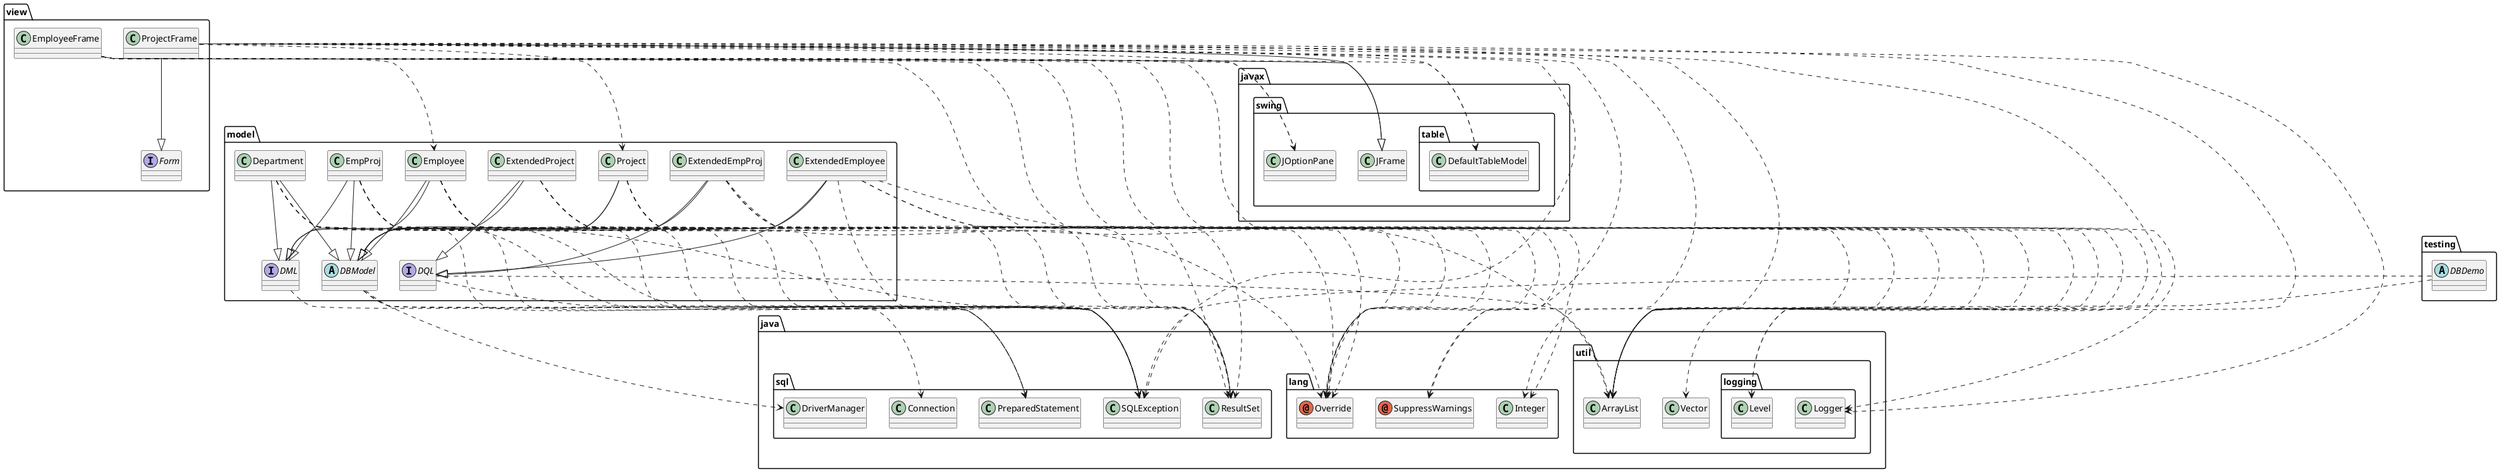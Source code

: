 @startuml
abstract class model.DBModel
abstract class testing.DBDemo
annotation java.lang.Override
annotation java.lang.SuppressWarnings
class java.lang.Integer
class java.sql.Connection
class java.sql.DriverManager
class java.sql.PreparedStatement
class java.sql.ResultSet
class java.sql.SQLException
class java.util.ArrayList
class java.util.Vector
class java.util.logging.Level
class java.util.logging.Logger
class javax.swing.JFrame
class javax.swing.JOptionPane
class javax.swing.table.DefaultTableModel
class model.Department
class model.EmpProj
class model.Employee
class model.ExtendedEmpProj
class model.ExtendedEmployee
class model.ExtendedProject
class model.Project
class view.EmployeeFrame
class view.ProjectFrame
interface model.DML
interface model.DQL
interface view.Form
model.DBModel ..> java.sql.Connection
model.DBModel ..> java.sql.DriverManager
model.DBModel ..> java.sql.PreparedStatement
model.DBModel ..> java.sql.SQLException
testing.DBDemo ..> java.sql.SQLException
testing.DBDemo ..> java.util.ArrayList
model.Department --|> model.DBModel
model.Department ..> java.lang.Override
model.Department ..> java.sql.PreparedStatement
model.Department ..> java.sql.ResultSet
model.Department ..> java.sql.SQLException
model.Department ..> java.util.ArrayList
model.Department --|> model.DML
model.EmpProj --|> model.DBModel
model.EmpProj ..> java.lang.Override
model.EmpProj ..> java.sql.PreparedStatement
model.EmpProj ..> java.sql.ResultSet
model.EmpProj ..> java.sql.SQLException
model.EmpProj ..> java.util.ArrayList
model.EmpProj --|> model.DML
model.Employee --|> model.DBModel
model.Employee ..> java.lang.Override
model.Employee ..> java.sql.PreparedStatement
model.Employee ..> java.sql.ResultSet
model.Employee ..> java.sql.SQLException
model.Employee ..> java.util.ArrayList
model.Employee --|> model.DML
model.ExtendedEmpProj --|> model.DBModel
model.ExtendedEmpProj ..> java.lang.Override
model.ExtendedEmpProj ..> java.sql.ResultSet
model.ExtendedEmpProj ..> java.sql.SQLException
model.ExtendedEmpProj ..> java.util.ArrayList
model.ExtendedEmpProj --|> model.DQL
model.ExtendedEmployee --|> model.DBModel
model.ExtendedEmployee ..> java.lang.Override
model.ExtendedEmployee ..> java.sql.ResultSet
model.ExtendedEmployee ..> java.sql.SQLException
model.ExtendedEmployee ..> java.util.ArrayList
model.ExtendedEmployee --|> model.DQL
model.ExtendedProject --|> model.DBModel
model.ExtendedProject ..> java.lang.Override
model.ExtendedProject ..> java.sql.ResultSet
model.ExtendedProject ..> java.sql.SQLException
model.ExtendedProject ..> java.util.ArrayList
model.ExtendedProject --|> model.DQL
model.Project --|> model.DBModel
model.Project ..> java.lang.Override
model.Project ..> java.sql.ResultSet
model.Project ..> java.sql.SQLException
model.Project ..> java.util.ArrayList
model.Project --|> model.DML
view.EmployeeFrame ..> java.lang.SuppressWarnings
view.EmployeeFrame ..> java.lang.Integer
view.EmployeeFrame ..> java.util.ArrayList
view.EmployeeFrame ..> java.util.Vector
view.EmployeeFrame ..> java.util.logging.Level
view.EmployeeFrame ..> java.util.logging.Logger
view.EmployeeFrame --|> javax.swing.JFrame
view.EmployeeFrame ..> javax.swing.JOptionPane
view.EmployeeFrame ..> javax.swing.table.DefaultTableModel
view.EmployeeFrame ..> model.Employee
view.ProjectFrame ..> java.lang.Override
view.ProjectFrame ..> java.lang.SuppressWarnings
view.ProjectFrame ..> java.lang.Integer
view.ProjectFrame ..> java.sql.SQLException
view.ProjectFrame ..> java.util.ArrayList
view.ProjectFrame ..> java.util.logging.Level
view.ProjectFrame ..> java.util.logging.Logger
view.ProjectFrame --|> javax.swing.JFrame
view.ProjectFrame ..> javax.swing.JOptionPane
view.ProjectFrame ..> javax.swing.table.DefaultTableModel
view.ProjectFrame ..> model.Project
view.ProjectFrame --|> view.Form
model.DML ..> java.sql.SQLException
model.DQL ..> java.sql.SQLException
model.DQL ..> java.util.ArrayList
@enduml